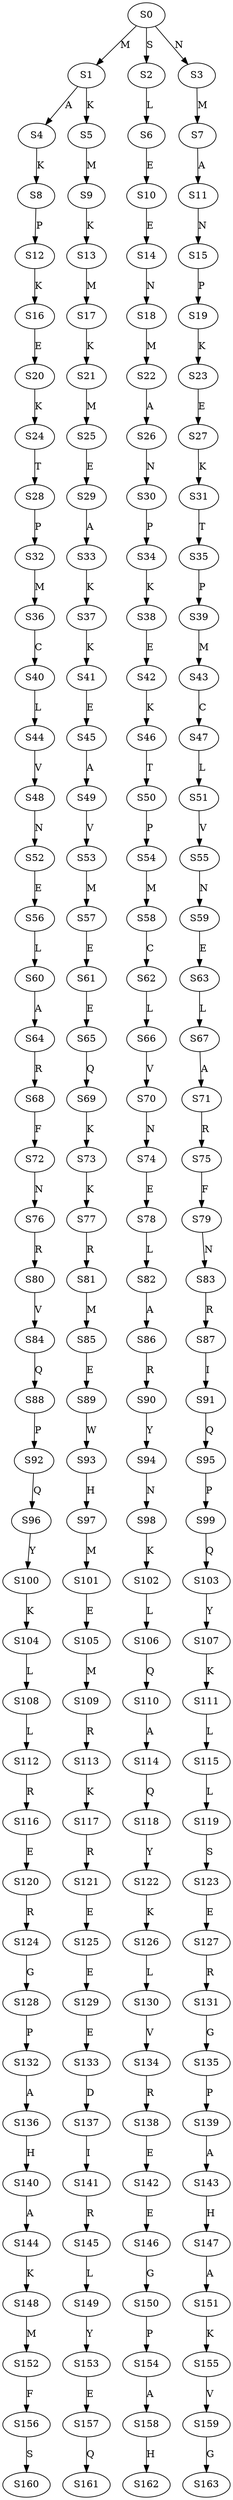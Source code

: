 strict digraph  {
	S0 -> S1 [ label = M ];
	S0 -> S2 [ label = S ];
	S0 -> S3 [ label = N ];
	S1 -> S4 [ label = A ];
	S1 -> S5 [ label = K ];
	S2 -> S6 [ label = L ];
	S3 -> S7 [ label = M ];
	S4 -> S8 [ label = K ];
	S5 -> S9 [ label = M ];
	S6 -> S10 [ label = E ];
	S7 -> S11 [ label = A ];
	S8 -> S12 [ label = P ];
	S9 -> S13 [ label = K ];
	S10 -> S14 [ label = E ];
	S11 -> S15 [ label = N ];
	S12 -> S16 [ label = K ];
	S13 -> S17 [ label = M ];
	S14 -> S18 [ label = N ];
	S15 -> S19 [ label = P ];
	S16 -> S20 [ label = E ];
	S17 -> S21 [ label = K ];
	S18 -> S22 [ label = M ];
	S19 -> S23 [ label = K ];
	S20 -> S24 [ label = K ];
	S21 -> S25 [ label = M ];
	S22 -> S26 [ label = A ];
	S23 -> S27 [ label = E ];
	S24 -> S28 [ label = T ];
	S25 -> S29 [ label = E ];
	S26 -> S30 [ label = N ];
	S27 -> S31 [ label = K ];
	S28 -> S32 [ label = P ];
	S29 -> S33 [ label = A ];
	S30 -> S34 [ label = P ];
	S31 -> S35 [ label = T ];
	S32 -> S36 [ label = M ];
	S33 -> S37 [ label = K ];
	S34 -> S38 [ label = K ];
	S35 -> S39 [ label = P ];
	S36 -> S40 [ label = C ];
	S37 -> S41 [ label = K ];
	S38 -> S42 [ label = E ];
	S39 -> S43 [ label = M ];
	S40 -> S44 [ label = L ];
	S41 -> S45 [ label = E ];
	S42 -> S46 [ label = K ];
	S43 -> S47 [ label = C ];
	S44 -> S48 [ label = V ];
	S45 -> S49 [ label = A ];
	S46 -> S50 [ label = T ];
	S47 -> S51 [ label = L ];
	S48 -> S52 [ label = N ];
	S49 -> S53 [ label = V ];
	S50 -> S54 [ label = P ];
	S51 -> S55 [ label = V ];
	S52 -> S56 [ label = E ];
	S53 -> S57 [ label = M ];
	S54 -> S58 [ label = M ];
	S55 -> S59 [ label = N ];
	S56 -> S60 [ label = L ];
	S57 -> S61 [ label = E ];
	S58 -> S62 [ label = C ];
	S59 -> S63 [ label = E ];
	S60 -> S64 [ label = A ];
	S61 -> S65 [ label = E ];
	S62 -> S66 [ label = L ];
	S63 -> S67 [ label = L ];
	S64 -> S68 [ label = R ];
	S65 -> S69 [ label = Q ];
	S66 -> S70 [ label = V ];
	S67 -> S71 [ label = A ];
	S68 -> S72 [ label = F ];
	S69 -> S73 [ label = K ];
	S70 -> S74 [ label = N ];
	S71 -> S75 [ label = R ];
	S72 -> S76 [ label = N ];
	S73 -> S77 [ label = K ];
	S74 -> S78 [ label = E ];
	S75 -> S79 [ label = F ];
	S76 -> S80 [ label = R ];
	S77 -> S81 [ label = R ];
	S78 -> S82 [ label = L ];
	S79 -> S83 [ label = N ];
	S80 -> S84 [ label = V ];
	S81 -> S85 [ label = M ];
	S82 -> S86 [ label = A ];
	S83 -> S87 [ label = R ];
	S84 -> S88 [ label = Q ];
	S85 -> S89 [ label = E ];
	S86 -> S90 [ label = R ];
	S87 -> S91 [ label = I ];
	S88 -> S92 [ label = P ];
	S89 -> S93 [ label = W ];
	S90 -> S94 [ label = Y ];
	S91 -> S95 [ label = Q ];
	S92 -> S96 [ label = Q ];
	S93 -> S97 [ label = H ];
	S94 -> S98 [ label = N ];
	S95 -> S99 [ label = P ];
	S96 -> S100 [ label = Y ];
	S97 -> S101 [ label = M ];
	S98 -> S102 [ label = K ];
	S99 -> S103 [ label = Q ];
	S100 -> S104 [ label = K ];
	S101 -> S105 [ label = E ];
	S102 -> S106 [ label = L ];
	S103 -> S107 [ label = Y ];
	S104 -> S108 [ label = L ];
	S105 -> S109 [ label = M ];
	S106 -> S110 [ label = Q ];
	S107 -> S111 [ label = K ];
	S108 -> S112 [ label = L ];
	S109 -> S113 [ label = R ];
	S110 -> S114 [ label = A ];
	S111 -> S115 [ label = L ];
	S112 -> S116 [ label = R ];
	S113 -> S117 [ label = K ];
	S114 -> S118 [ label = Q ];
	S115 -> S119 [ label = L ];
	S116 -> S120 [ label = E ];
	S117 -> S121 [ label = R ];
	S118 -> S122 [ label = Y ];
	S119 -> S123 [ label = S ];
	S120 -> S124 [ label = R ];
	S121 -> S125 [ label = E ];
	S122 -> S126 [ label = K ];
	S123 -> S127 [ label = E ];
	S124 -> S128 [ label = G ];
	S125 -> S129 [ label = E ];
	S126 -> S130 [ label = L ];
	S127 -> S131 [ label = R ];
	S128 -> S132 [ label = P ];
	S129 -> S133 [ label = E ];
	S130 -> S134 [ label = V ];
	S131 -> S135 [ label = G ];
	S132 -> S136 [ label = A ];
	S133 -> S137 [ label = D ];
	S134 -> S138 [ label = R ];
	S135 -> S139 [ label = P ];
	S136 -> S140 [ label = H ];
	S137 -> S141 [ label = I ];
	S138 -> S142 [ label = E ];
	S139 -> S143 [ label = A ];
	S140 -> S144 [ label = A ];
	S141 -> S145 [ label = R ];
	S142 -> S146 [ label = E ];
	S143 -> S147 [ label = H ];
	S144 -> S148 [ label = K ];
	S145 -> S149 [ label = L ];
	S146 -> S150 [ label = G ];
	S147 -> S151 [ label = A ];
	S148 -> S152 [ label = M ];
	S149 -> S153 [ label = Y ];
	S150 -> S154 [ label = P ];
	S151 -> S155 [ label = K ];
	S152 -> S156 [ label = F ];
	S153 -> S157 [ label = E ];
	S154 -> S158 [ label = A ];
	S155 -> S159 [ label = V ];
	S156 -> S160 [ label = S ];
	S157 -> S161 [ label = Q ];
	S158 -> S162 [ label = H ];
	S159 -> S163 [ label = G ];
}
